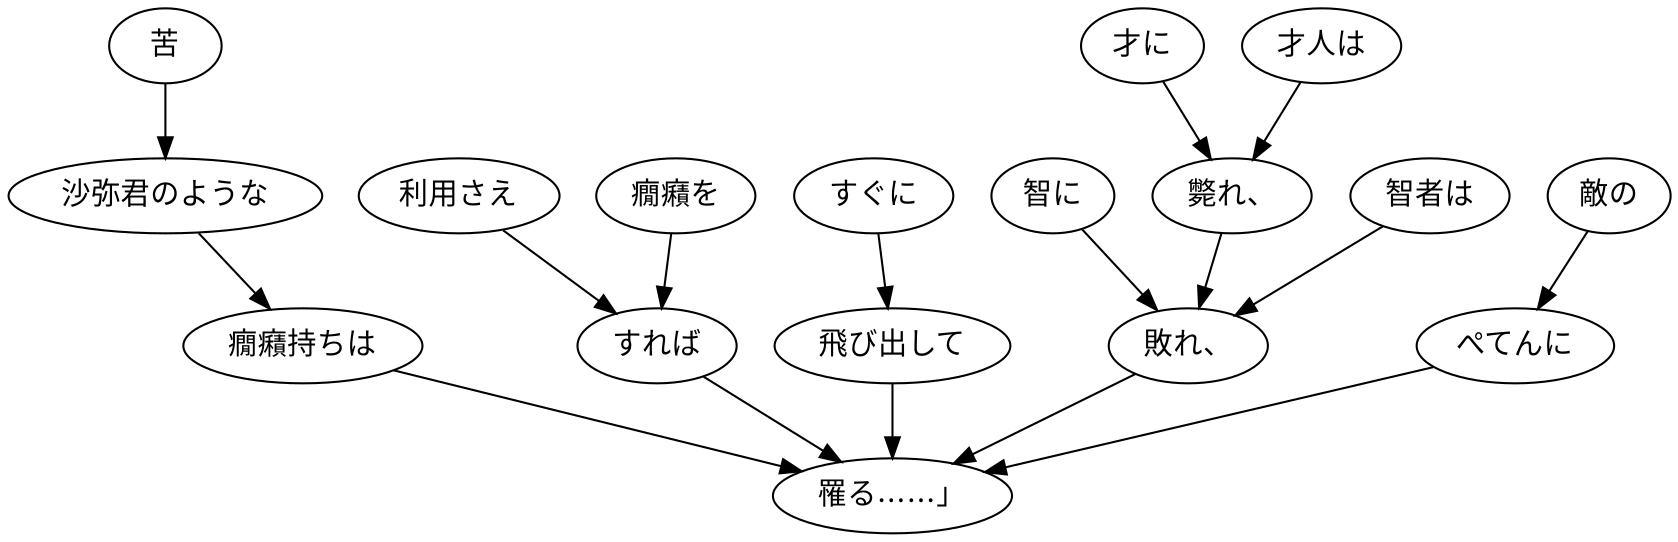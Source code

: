 digraph graph8552 {
	node0 [label="才人は"];
	node1 [label="才に"];
	node2 [label="斃れ、"];
	node3 [label="智者は"];
	node4 [label="智に"];
	node5 [label="敗れ、"];
	node6 [label="苦"];
	node7 [label="沙弥君のような"];
	node8 [label="癇癪持ちは"];
	node9 [label="癇癪を"];
	node10 [label="利用さえ"];
	node11 [label="すれば"];
	node12 [label="すぐに"];
	node13 [label="飛び出して"];
	node14 [label="敵の"];
	node15 [label="ぺてんに"];
	node16 [label="罹る……」"];
	node0 -> node2;
	node1 -> node2;
	node2 -> node5;
	node3 -> node5;
	node4 -> node5;
	node5 -> node16;
	node6 -> node7;
	node7 -> node8;
	node8 -> node16;
	node9 -> node11;
	node10 -> node11;
	node11 -> node16;
	node12 -> node13;
	node13 -> node16;
	node14 -> node15;
	node15 -> node16;
}
